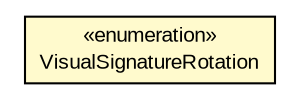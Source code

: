 #!/usr/local/bin/dot
#
# Class diagram 
# Generated by UMLGraph version R5_6-24-gf6e263 (http://www.umlgraph.org/)
#

digraph G {
	edge [fontname="arial",fontsize=10,labelfontname="arial",labelfontsize=10];
	node [fontname="arial",fontsize=10,shape=plaintext];
	nodesep=0.25;
	ranksep=0.5;
	// eu.europa.esig.dss.pades.SignatureImageParameters.VisualSignatureRotation
	c624545 [label=<<table title="eu.europa.esig.dss.pades.SignatureImageParameters.VisualSignatureRotation" border="0" cellborder="1" cellspacing="0" cellpadding="2" port="p" bgcolor="lemonChiffon" href="./SignatureImageParameters.VisualSignatureRotation.html">
		<tr><td><table border="0" cellspacing="0" cellpadding="1">
<tr><td align="center" balign="center"> &#171;enumeration&#187; </td></tr>
<tr><td align="center" balign="center"> VisualSignatureRotation </td></tr>
		</table></td></tr>
		</table>>, URL="./SignatureImageParameters.VisualSignatureRotation.html", fontname="arial", fontcolor="black", fontsize=10.0];
}

